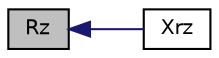 digraph "Rz"
{
  bgcolor="transparent";
  edge [fontname="Helvetica",fontsize="10",labelfontname="Helvetica",labelfontsize="10"];
  node [fontname="Helvetica",fontsize="10",shape=record];
  rankdir="LR";
  Node1 [label="Rz",height=0.2,width=0.4,color="black", fillcolor="grey75", style="filled" fontcolor="black"];
  Node1 -> Node2 [dir="back",color="midnightblue",fontsize="10",style="solid",fontname="Helvetica"];
  Node2 [label="Xrz",height=0.2,width=0.4,color="black",URL="$namespaceFoam.html#aa49f436a2d7999465a9b29bf322448a3",tooltip="Rotational spatial transformation tensor about the z-axis by omega radians. "];
}
